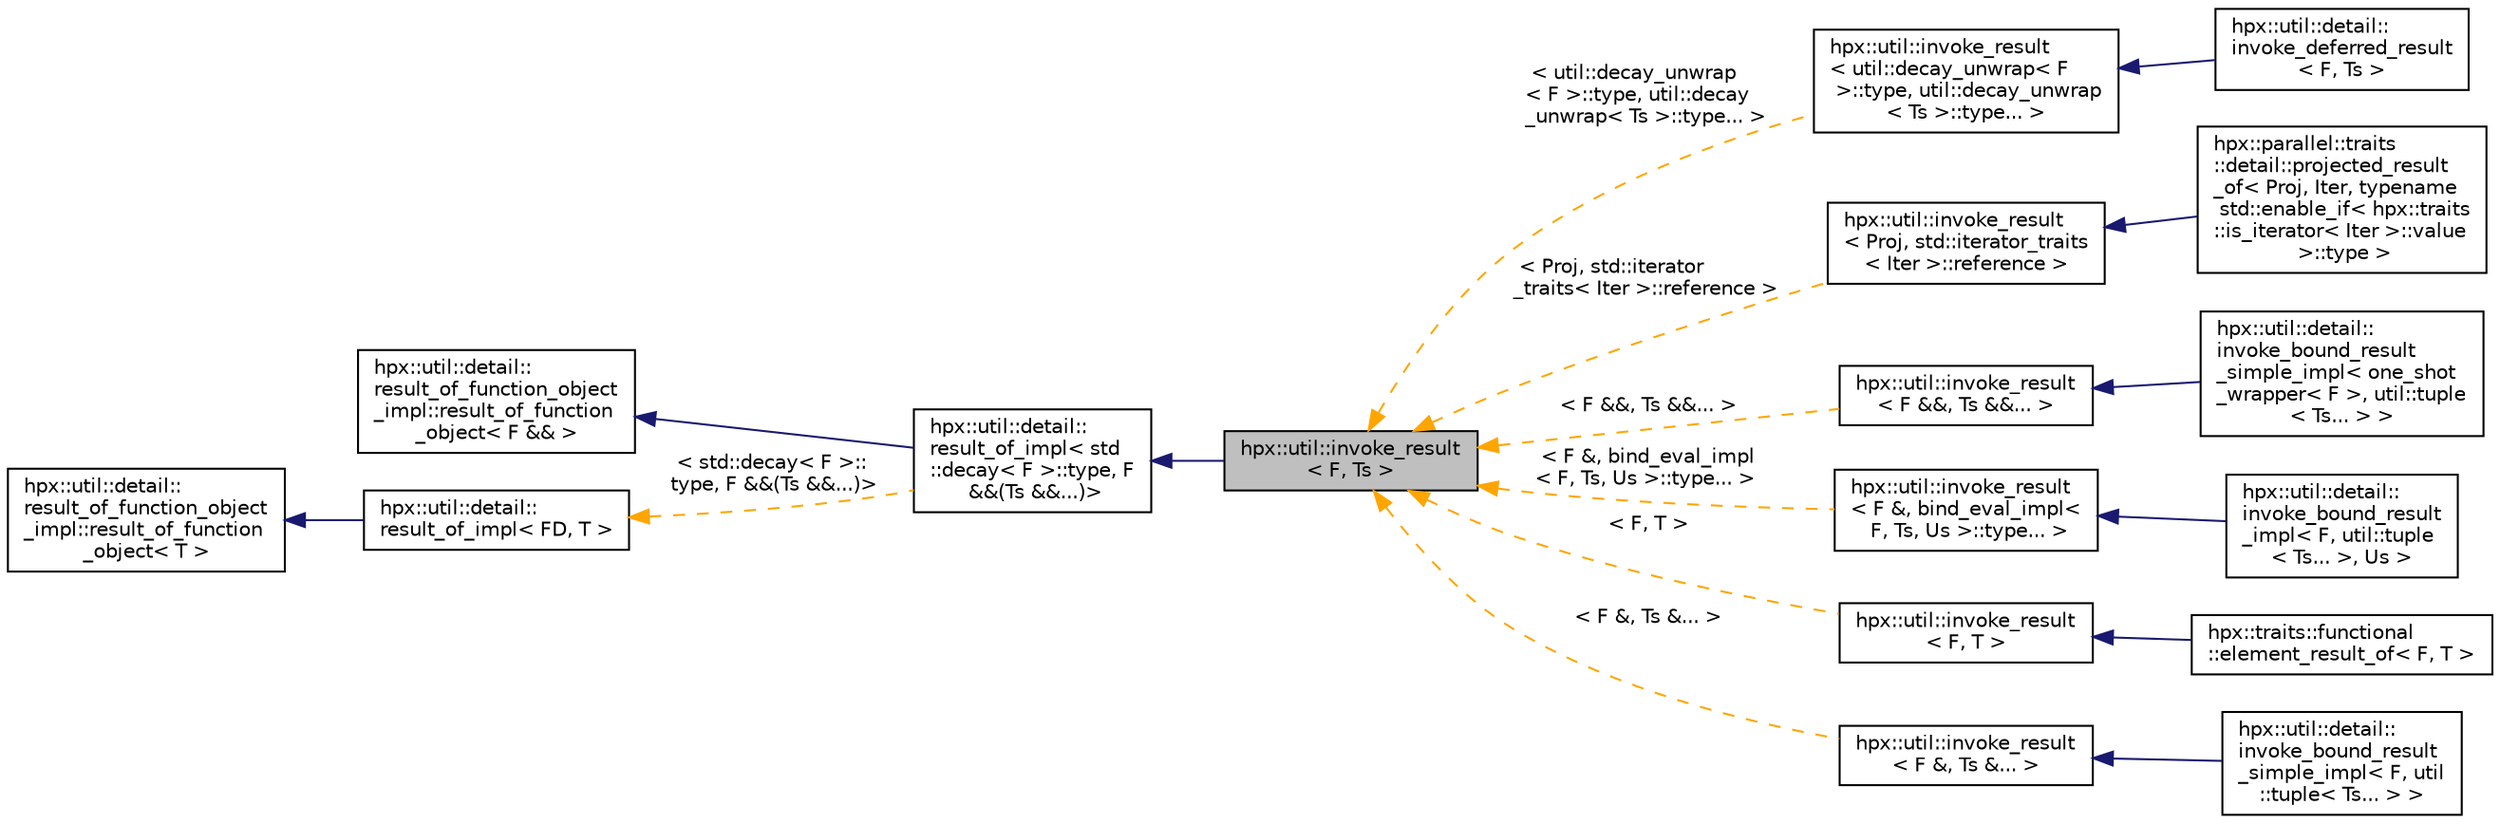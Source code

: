 digraph "hpx::util::invoke_result&lt; F, Ts &gt;"
{
  edge [fontname="Helvetica",fontsize="10",labelfontname="Helvetica",labelfontsize="10"];
  node [fontname="Helvetica",fontsize="10",shape=record];
  rankdir="LR";
  Node0 [label="hpx::util::invoke_result\l\< F, Ts \>",height=0.2,width=0.4,color="black", fillcolor="grey75", style="filled", fontcolor="black"];
  Node1 -> Node0 [dir="back",color="midnightblue",fontsize="10",style="solid",fontname="Helvetica"];
  Node1 [label="hpx::util::detail::\lresult_of_impl\< std\l::decay\< F \>::type, F\l &&(Ts &&...)\>",height=0.2,width=0.4,color="black", fillcolor="white", style="filled",URL="$dc/dbd/structhpx_1_1util_1_1detail_1_1result__of__impl.html"];
  Node2 -> Node1 [dir="back",color="midnightblue",fontsize="10",style="solid",fontname="Helvetica"];
  Node2 [label="hpx::util::detail::\lresult_of_function_object\l_impl::result_of_function\l_object\< F && \>",height=0.2,width=0.4,color="black", fillcolor="white", style="filled",URL="$dc/db3/structhpx_1_1util_1_1detail_1_1result__of__function__object__impl_1_1result__of__function__object.html"];
  Node3 -> Node1 [dir="back",color="orange",fontsize="10",style="dashed",label=" \< std::decay\< F \>::\ltype, F &&(Ts &&...)\>" ,fontname="Helvetica"];
  Node3 [label="hpx::util::detail::\lresult_of_impl\< FD, T \>",height=0.2,width=0.4,color="black", fillcolor="white", style="filled",URL="$dc/dbd/structhpx_1_1util_1_1detail_1_1result__of__impl.html"];
  Node4 -> Node3 [dir="back",color="midnightblue",fontsize="10",style="solid",fontname="Helvetica"];
  Node4 [label="hpx::util::detail::\lresult_of_function_object\l_impl::result_of_function\l_object\< T \>",height=0.2,width=0.4,color="black", fillcolor="white", style="filled",URL="$dc/db3/structhpx_1_1util_1_1detail_1_1result__of__function__object__impl_1_1result__of__function__object.html"];
  Node0 -> Node5 [dir="back",color="orange",fontsize="10",style="dashed",label=" \< util::decay_unwrap\l\< F \>::type, util::decay\l_unwrap\< Ts \>::type... \>" ,fontname="Helvetica"];
  Node5 [label="hpx::util::invoke_result\l\< util::decay_unwrap\< F\l \>::type, util::decay_unwrap\l\< Ts \>::type... \>",height=0.2,width=0.4,color="black", fillcolor="white", style="filled",URL="$d6/df1/structhpx_1_1util_1_1invoke__result.html"];
  Node5 -> Node6 [dir="back",color="midnightblue",fontsize="10",style="solid",fontname="Helvetica"];
  Node6 [label="hpx::util::detail::\linvoke_deferred_result\l\< F, Ts \>",height=0.2,width=0.4,color="black", fillcolor="white", style="filled",URL="$de/d66/structhpx_1_1util_1_1detail_1_1invoke__deferred__result.html"];
  Node0 -> Node7 [dir="back",color="orange",fontsize="10",style="dashed",label=" \< Proj, std::iterator\l_traits\< Iter \>::reference \>" ,fontname="Helvetica"];
  Node7 [label="hpx::util::invoke_result\l\< Proj, std::iterator_traits\l\< Iter \>::reference \>",height=0.2,width=0.4,color="black", fillcolor="white", style="filled",URL="$d6/df1/structhpx_1_1util_1_1invoke__result.html"];
  Node7 -> Node8 [dir="back",color="midnightblue",fontsize="10",style="solid",fontname="Helvetica"];
  Node8 [label="hpx::parallel::traits\l::detail::projected_result\l_of\< Proj, Iter, typename\l std::enable_if\< hpx::traits\l::is_iterator\< Iter \>::value\l \>::type \>",height=0.2,width=0.4,color="black", fillcolor="white", style="filled",URL="$db/dd5/structhpx_1_1parallel_1_1traits_1_1detail_1_1projected__result__of_3_01_proj_00_01_iter_00_01typ31f7bd26d2193475f802bfb72103acab.html"];
  Node0 -> Node9 [dir="back",color="orange",fontsize="10",style="dashed",label=" \< F &&, Ts &&... \>" ,fontname="Helvetica"];
  Node9 [label="hpx::util::invoke_result\l\< F &&, Ts &&... \>",height=0.2,width=0.4,color="black", fillcolor="white", style="filled",URL="$d6/df1/structhpx_1_1util_1_1invoke__result.html"];
  Node9 -> Node10 [dir="back",color="midnightblue",fontsize="10",style="solid",fontname="Helvetica"];
  Node10 [label="hpx::util::detail::\linvoke_bound_result\l_simple_impl\< one_shot\l_wrapper\< F \>, util::tuple\l\< Ts... \> \>",height=0.2,width=0.4,color="black", fillcolor="white", style="filled",URL="$d8/d8f/structhpx_1_1util_1_1detail_1_1invoke__bound__result__simple__impl_3_01one__shot__wrapper_3_01_f14ec2688cc527b5eb08dd3800df9bd6c.html"];
  Node0 -> Node11 [dir="back",color="orange",fontsize="10",style="dashed",label=" \< F &, bind_eval_impl\l\< F, Ts, Us \>::type... \>" ,fontname="Helvetica"];
  Node11 [label="hpx::util::invoke_result\l\< F &, bind_eval_impl\<\l F, Ts, Us \>::type... \>",height=0.2,width=0.4,color="black", fillcolor="white", style="filled",URL="$d6/df1/structhpx_1_1util_1_1invoke__result.html"];
  Node11 -> Node12 [dir="back",color="midnightblue",fontsize="10",style="solid",fontname="Helvetica"];
  Node12 [label="hpx::util::detail::\linvoke_bound_result\l_impl\< F, util::tuple\l\< Ts... \>, Us \>",height=0.2,width=0.4,color="black", fillcolor="white", style="filled",URL="$d2/dac/structhpx_1_1util_1_1detail_1_1invoke__bound__result__impl_3_01_f_00_01util_1_1tuple_3_01_ts_8_8_8_01_4_00_01_us_01_4.html"];
  Node0 -> Node13 [dir="back",color="orange",fontsize="10",style="dashed",label=" \< F, T \>" ,fontname="Helvetica"];
  Node13 [label="hpx::util::invoke_result\l\< F, T \>",height=0.2,width=0.4,color="black", fillcolor="white", style="filled",URL="$d6/df1/structhpx_1_1util_1_1invoke__result.html"];
  Node13 -> Node14 [dir="back",color="midnightblue",fontsize="10",style="solid",fontname="Helvetica"];
  Node14 [label="hpx::traits::functional\l::element_result_of\< F, T \>",height=0.2,width=0.4,color="black", fillcolor="white", style="filled",URL="$d4/dc6/structhpx_1_1traits_1_1functional_1_1element__result__of.html"];
  Node0 -> Node15 [dir="back",color="orange",fontsize="10",style="dashed",label=" \< F &, Ts &... \>" ,fontname="Helvetica"];
  Node15 [label="hpx::util::invoke_result\l\< F &, Ts &... \>",height=0.2,width=0.4,color="black", fillcolor="white", style="filled",URL="$d6/df1/structhpx_1_1util_1_1invoke__result.html"];
  Node15 -> Node16 [dir="back",color="midnightblue",fontsize="10",style="solid",fontname="Helvetica"];
  Node16 [label="hpx::util::detail::\linvoke_bound_result\l_simple_impl\< F, util\l::tuple\< Ts... \> \>",height=0.2,width=0.4,color="black", fillcolor="white", style="filled",URL="$d7/da6/structhpx_1_1util_1_1detail_1_1invoke__bound__result__simple__impl_3_01_f_00_01util_1_1tuple_3_01_ts_8_8_8_01_4_01_4.html"];
}
